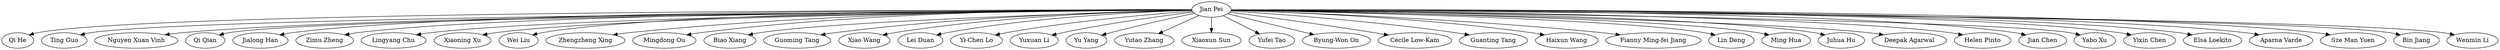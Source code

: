 strict digraph G{
"Jian Pei" -> "Qi He"
"Jian Pei" -> "Ting Guo"
"Jian Pei" -> "Nguyen Xuan Vinh"
"Jian Pei" -> "Qi Qian"
"Jian Pei" -> "Jialong Han"
"Jian Pei" -> "Zimu Zheng"
"Jian Pei" -> "Lingyang Chu"
"Jian Pei" -> "Xiaoning Xu"
"Jian Pei" -> "Wei Liu"
"Jian Pei" -> "Zhengzheng Xing"
"Jian Pei" -> "Mingdong Ou"
"Jian Pei" -> "Biao Xiang"
"Jian Pei" -> "Guoming Tang"
"Jian Pei" -> "Xiao Wang"
"Jian Pei" -> "Lei Duan"
"Jian Pei" -> "Yi-Chen Lo"
"Jian Pei" -> "Yuxuan Li"
"Jian Pei" -> "Yu Yang"
"Jian Pei" -> "Yutao Zhang"
"Jian Pei" -> "Xiaoxun Sun"
"Jian Pei" -> "Yufei Tao"
"Jian Pei" -> "Byung-Won On"
"Jian Pei" -> "Cécile Low-Kam"
"Jian Pei" -> "Guanting Tang"
"Jian Pei" -> "Haixun Wang"
"Jian Pei" -> "Fianny Ming-fei Jiang"
"Jian Pei" -> "Lin Deng"
"Jian Pei" -> "Ming Hua"
"Jian Pei" -> "Juhua Hu"
"Jian Pei" -> "Deepak Agarwal"
"Jian Pei" -> "Helen Pinto"
"Jian Pei" -> "Jian Chen"
"Jian Pei" -> "Yabo Xu"
"Jian Pei" -> "Yixin Chen"
"Jian Pei" -> "Elsa Loekito"
"Jian Pei" -> "Aparna Varde"
"Jian Pei" -> "Sze Man Yuen"
"Jian Pei" -> "Bin Jiang"
"Jian Pei" -> "Wenmin Li"
}